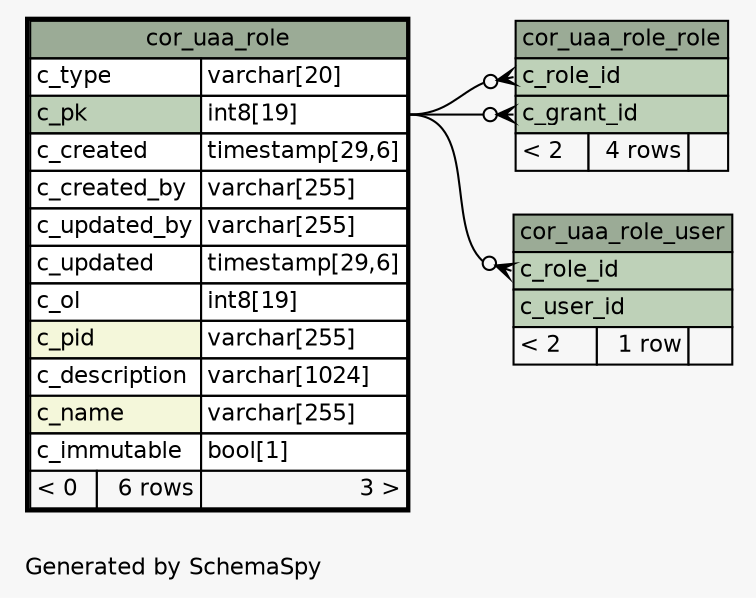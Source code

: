 // dot 2.43.0 on Linux 6.2.0-1018-azure
// SchemaSpy rev Unknown
digraph "oneDegreeRelationshipsDiagram" {
  graph [
    rankdir="RL"
    bgcolor="#f7f7f7"
    label="\nGenerated by SchemaSpy"
    labeljust="l"
    nodesep="0.18"
    ranksep="0.46"
    fontname="Helvetica"
    fontsize="11"
  ];
  node [
    fontname="Helvetica"
    fontsize="11"
    shape="plaintext"
  ];
  edge [
    arrowsize="0.8"
  ];
  "cor_uaa_role_role":"c_grant_id":w -> "cor_uaa_role":"c_pk.type":e [arrowhead=none dir=back arrowtail=crowodot];
  "cor_uaa_role_role":"c_role_id":w -> "cor_uaa_role":"c_pk.type":e [arrowhead=none dir=back arrowtail=crowodot];
  "cor_uaa_role_user":"c_role_id":w -> "cor_uaa_role":"c_pk.type":e [arrowhead=none dir=back arrowtail=crowodot];
  "cor_uaa_role" [
    label=<
    <TABLE BORDER="2" CELLBORDER="1" CELLSPACING="0" BGCOLOR="#ffffff">
      <TR><TD COLSPAN="3" BGCOLOR="#9bab96" ALIGN="CENTER">cor_uaa_role</TD></TR>
      <TR><TD PORT="c_type" COLSPAN="2" ALIGN="LEFT">c_type</TD><TD PORT="c_type.type" ALIGN="LEFT">varchar[20]</TD></TR>
      <TR><TD PORT="c_pk" COLSPAN="2" BGCOLOR="#bed1b8" ALIGN="LEFT">c_pk</TD><TD PORT="c_pk.type" ALIGN="LEFT">int8[19]</TD></TR>
      <TR><TD PORT="c_created" COLSPAN="2" ALIGN="LEFT">c_created</TD><TD PORT="c_created.type" ALIGN="LEFT">timestamp[29,6]</TD></TR>
      <TR><TD PORT="c_created_by" COLSPAN="2" ALIGN="LEFT">c_created_by</TD><TD PORT="c_created_by.type" ALIGN="LEFT">varchar[255]</TD></TR>
      <TR><TD PORT="c_updated_by" COLSPAN="2" ALIGN="LEFT">c_updated_by</TD><TD PORT="c_updated_by.type" ALIGN="LEFT">varchar[255]</TD></TR>
      <TR><TD PORT="c_updated" COLSPAN="2" ALIGN="LEFT">c_updated</TD><TD PORT="c_updated.type" ALIGN="LEFT">timestamp[29,6]</TD></TR>
      <TR><TD PORT="c_ol" COLSPAN="2" ALIGN="LEFT">c_ol</TD><TD PORT="c_ol.type" ALIGN="LEFT">int8[19]</TD></TR>
      <TR><TD PORT="c_pid" COLSPAN="2" BGCOLOR="#f4f7da" ALIGN="LEFT">c_pid</TD><TD PORT="c_pid.type" ALIGN="LEFT">varchar[255]</TD></TR>
      <TR><TD PORT="c_description" COLSPAN="2" ALIGN="LEFT">c_description</TD><TD PORT="c_description.type" ALIGN="LEFT">varchar[1024]</TD></TR>
      <TR><TD PORT="c_name" COLSPAN="2" BGCOLOR="#f4f7da" ALIGN="LEFT">c_name</TD><TD PORT="c_name.type" ALIGN="LEFT">varchar[255]</TD></TR>
      <TR><TD PORT="c_immutable" COLSPAN="2" ALIGN="LEFT">c_immutable</TD><TD PORT="c_immutable.type" ALIGN="LEFT">bool[1]</TD></TR>
      <TR><TD ALIGN="LEFT" BGCOLOR="#f7f7f7">&lt; 0</TD><TD ALIGN="RIGHT" BGCOLOR="#f7f7f7">6 rows</TD><TD ALIGN="RIGHT" BGCOLOR="#f7f7f7">3 &gt;</TD></TR>
    </TABLE>>
    URL="cor_uaa_role.html"
    tooltip="cor_uaa_role"
  ];
  "cor_uaa_role_role" [
    label=<
    <TABLE BORDER="0" CELLBORDER="1" CELLSPACING="0" BGCOLOR="#ffffff">
      <TR><TD COLSPAN="3" BGCOLOR="#9bab96" ALIGN="CENTER">cor_uaa_role_role</TD></TR>
      <TR><TD PORT="c_role_id" COLSPAN="3" BGCOLOR="#bed1b8" ALIGN="LEFT">c_role_id</TD></TR>
      <TR><TD PORT="c_grant_id" COLSPAN="3" BGCOLOR="#bed1b8" ALIGN="LEFT">c_grant_id</TD></TR>
      <TR><TD ALIGN="LEFT" BGCOLOR="#f7f7f7">&lt; 2</TD><TD ALIGN="RIGHT" BGCOLOR="#f7f7f7">4 rows</TD><TD ALIGN="RIGHT" BGCOLOR="#f7f7f7">  </TD></TR>
    </TABLE>>
    URL="cor_uaa_role_role.html"
    tooltip="cor_uaa_role_role"
  ];
  "cor_uaa_role_user" [
    label=<
    <TABLE BORDER="0" CELLBORDER="1" CELLSPACING="0" BGCOLOR="#ffffff">
      <TR><TD COLSPAN="3" BGCOLOR="#9bab96" ALIGN="CENTER">cor_uaa_role_user</TD></TR>
      <TR><TD PORT="c_role_id" COLSPAN="3" BGCOLOR="#bed1b8" ALIGN="LEFT">c_role_id</TD></TR>
      <TR><TD PORT="c_user_id" COLSPAN="3" BGCOLOR="#bed1b8" ALIGN="LEFT">c_user_id</TD></TR>
      <TR><TD ALIGN="LEFT" BGCOLOR="#f7f7f7">&lt; 2</TD><TD ALIGN="RIGHT" BGCOLOR="#f7f7f7">1 row</TD><TD ALIGN="RIGHT" BGCOLOR="#f7f7f7">  </TD></TR>
    </TABLE>>
    URL="cor_uaa_role_user.html"
    tooltip="cor_uaa_role_user"
  ];
}
